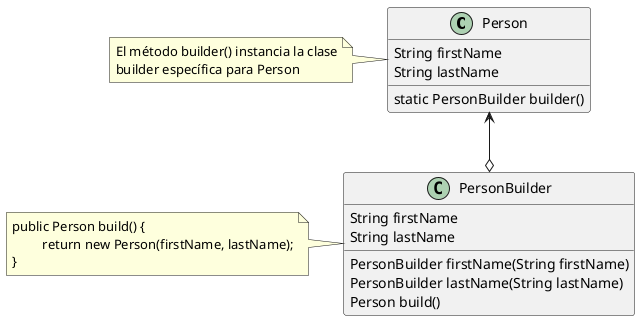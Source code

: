 @startuml

class Person {
    String firstName
    String lastName
    static PersonBuilder builder()
}

class PersonBuilder {
    String firstName
    String lastName
    PersonBuilder firstName(String firstName)
    PersonBuilder lastName(String lastName)
    Person build()
}

PersonBuilder o-u-> Person

note "El método builder() instancia la clase\nbuilder específica para Person" as PersonNote
PersonNote .r. Person

note "public Person build() {\n         return new Person(firstName, lastName);\n}" as PersonBuilderNote
PersonBuilderNote .r. PersonBuilder

@enduml